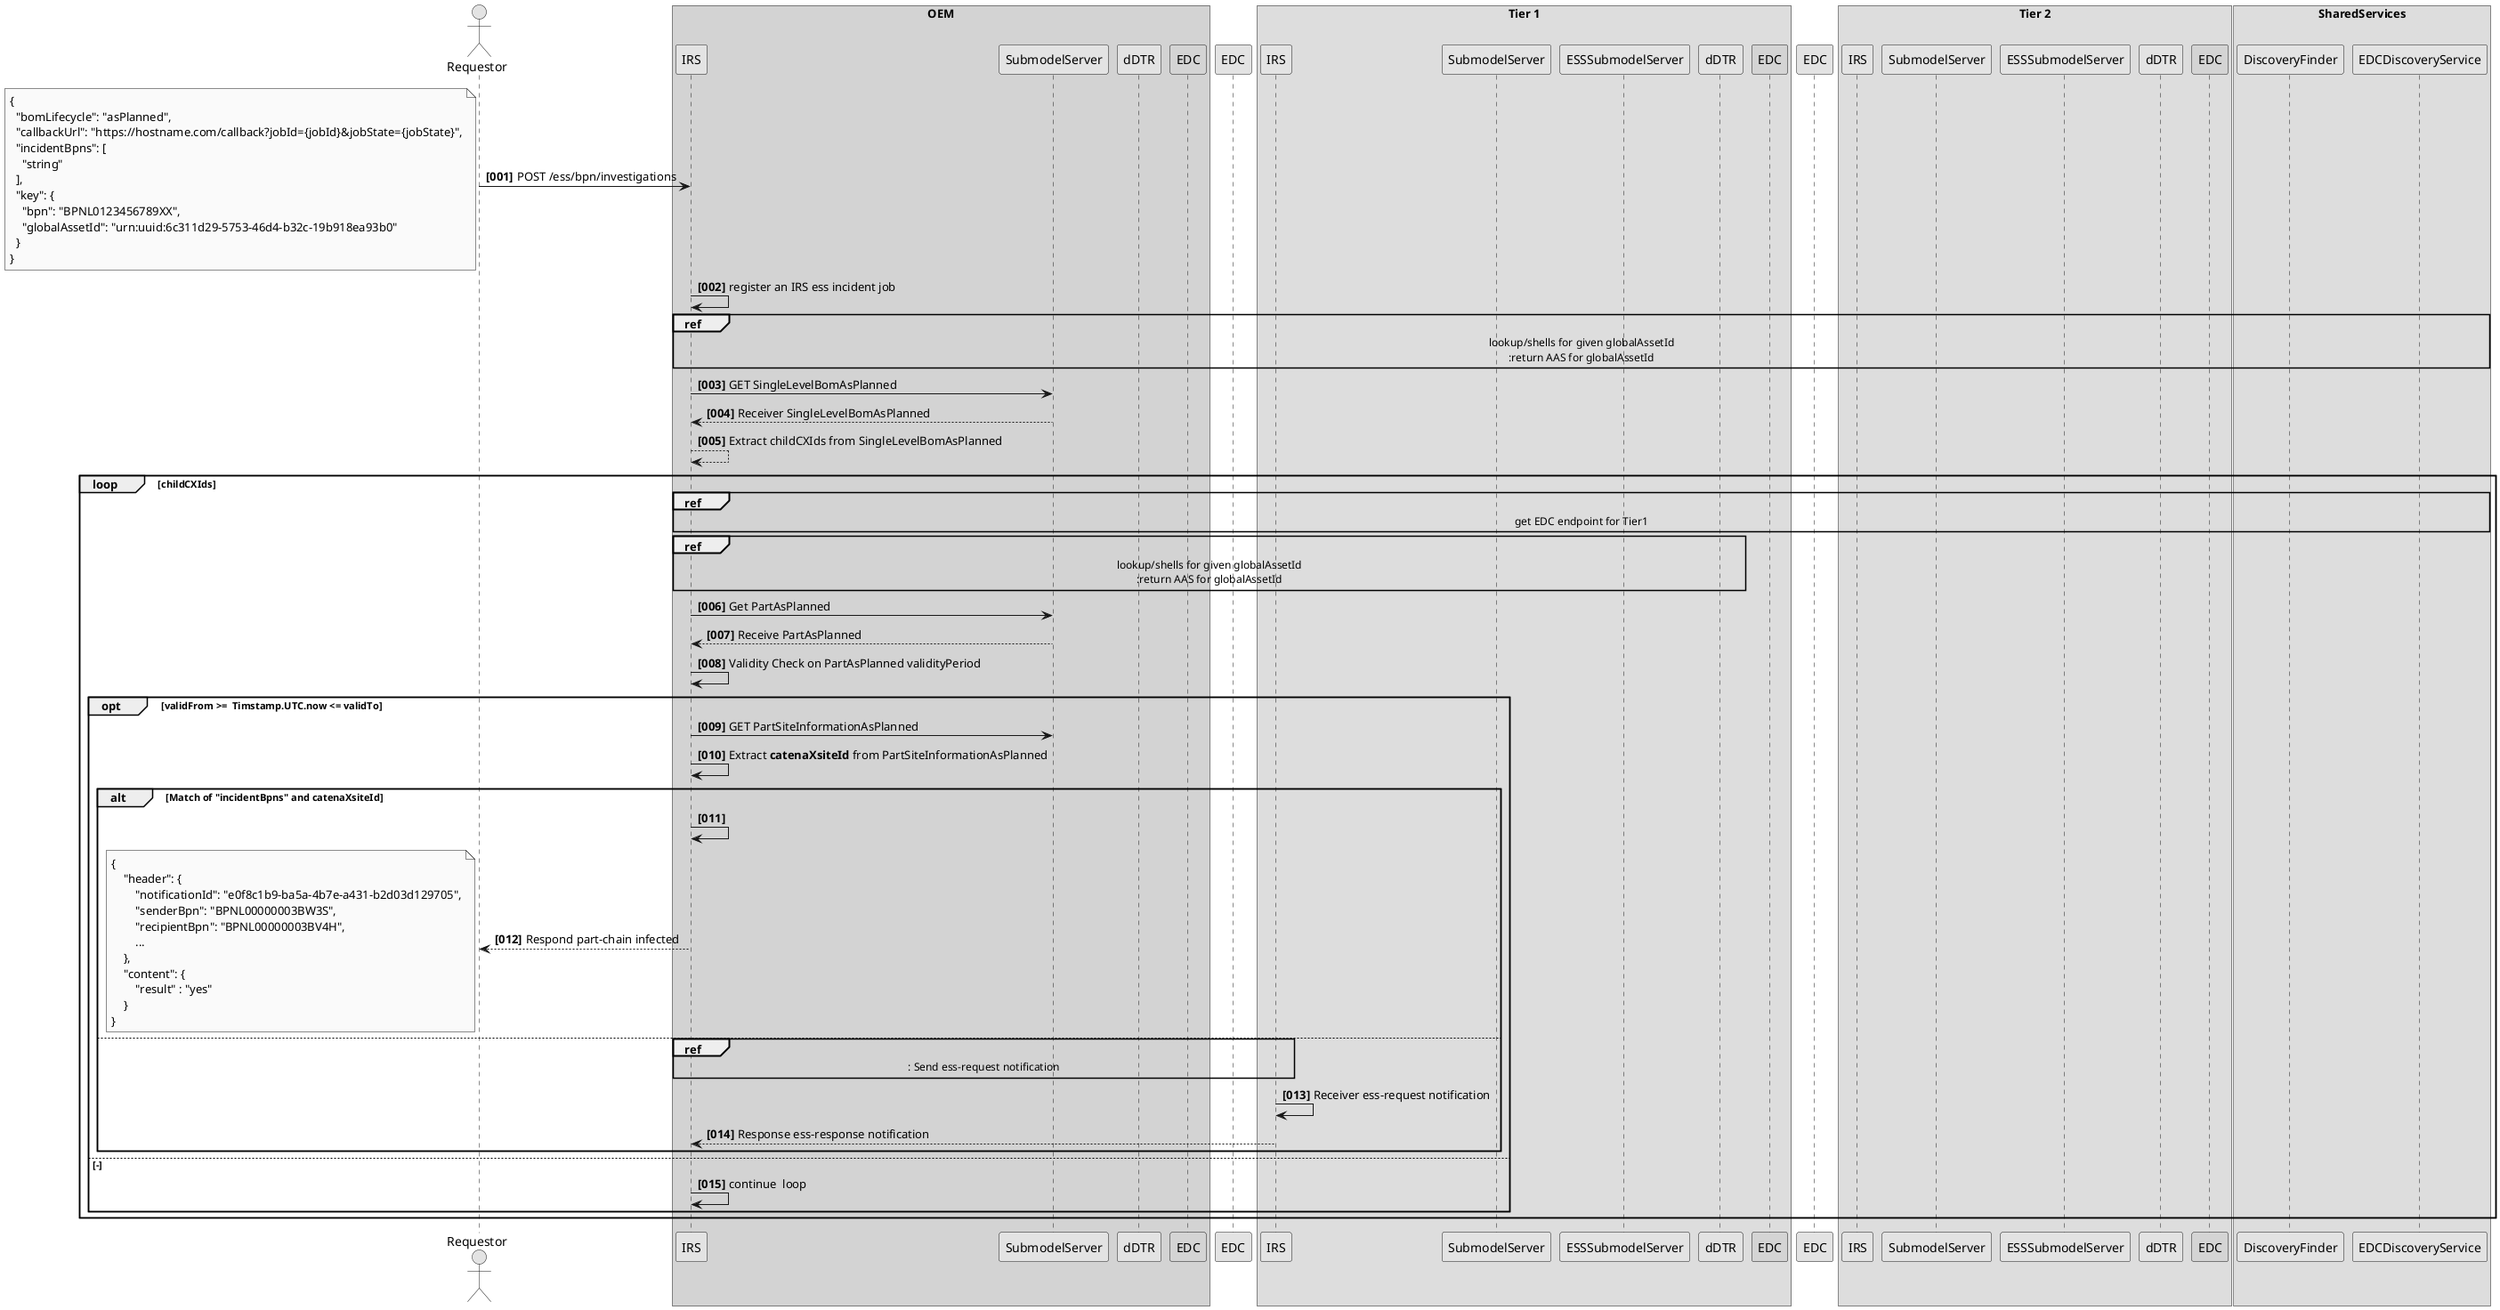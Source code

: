 @startuml
skinparam monochrome true
skinparam shadowing false
skinparam defaultFontName "Architects daughter"


autonumber "<b>[000]"

actor "Requestor" as Requestor

box "OEM" #LightGrey
    participant IRS as IRS
    participant SubmodelServer as SubmodelServer
    participant dDTR as dDTR
    participant EDC as EDC #99FF99
end box

participant EDC as EDCTier1

box "Tier 1"
     participant IRS as IRSTier1
     participant SubmodelServer as SubmodelServerTier1
     participant ESSSubmodelServer as ESSSubmodelServerTier1
     participant dDTR as dDTRTier1
     participant EDC as EDCConsumerTier1 #99FF99
end box

participant EDC as EDCTier2

box "Tier 2"
     participant IRS as IRSTier2
     participant SubmodelServer as SubmodelServerTier2
     participant ESSSubmodelServer as ESSSubmodelServerTier2
     participant dDTR as dDTRTier2
     participant EDC as EDCConsumerTier2 #99FF99
end box

box SharedServices
    participant DiscoveryFinder as DiscoveryFinder
    participant EDCDiscoveryService as EDCDiscoveryService
end box


Requestor -> IRS : POST /ess/bpn/investigations
note left
    {
      "bomLifecycle": "asPlanned",
      "callbackUrl": "https://hostname.com/callback?jobId={jobId}&jobState={jobState}",
      "incidentBpns": [
        "string"
      ],
      "key": {
        "bpn": "BPNL0123456789XX",
        "globalAssetId": "urn:uuid:6c311d29-5753-46d4-b32c-19b918ea93b0"
      }
    }
end note
IRS -> IRS : register an IRS ess incident job

ref over IRS, DiscoveryFinder, EDCDiscoveryService, EDC, dDTR
    lookup/shells for given globalAssetId
    :return AAS for globalAssetId
end
IRS -> SubmodelServer : GET SingleLevelBomAsPlanned
IRS <-- SubmodelServer : Receiver SingleLevelBomAsPlanned
IRS --> IRS : Extract childCXIds from SingleLevelBomAsPlanned

loop  childCXIds

    ref over IRS, DiscoveryFinder, EDCDiscoveryService
        get EDC endpoint for Tier1
    end
    ref over IRS, EDCTier1, dDTRTier1
        lookup/shells for given globalAssetId
        :return AAS for globalAssetId
    end
    IRS -> SubmodelServer : Get PartAsPlanned
    IRS <-- SubmodelServer : Receive PartAsPlanned
    IRS -> IRS: Validity Check on PartAsPlanned validityPeriod

    opt validFrom >=  Timstamp.UTC.now <= validTo
        IRS -> SubmodelServer : GET PartSiteInformationAsPlanned
        IRS -> IRS : Extract **catenaXsiteId** from PartSiteInformationAsPlanned

        alt Match of "incidentBpns" and catenaXsiteId
            IRS -> IRS:
            Requestor <-- IRS: Respond part-chain infected
            note left
                    {
                        "header": {
                            "notificationId": "e0f8c1b9-ba5a-4b7e-a431-b2d03d129705",
                            "senderBpn": "BPNL00000003BW3S",
                            "recipientBpn": "BPNL00000003BV4H",
                            ...
                        },
                        "content": {
                            "result" : "yes"
                        }
                    }
              end note
         else
            ref over IRS, IRSTier1
                : Send ess-request notification
            end ref
            IRSTier1 -> IRSTier1 : Receiver ess-request notification

            IRS <-- IRSTier1: Response ess-response notification
        end
    else -
        IRS -> IRS: continue  loop
    end
end loop

@enduml